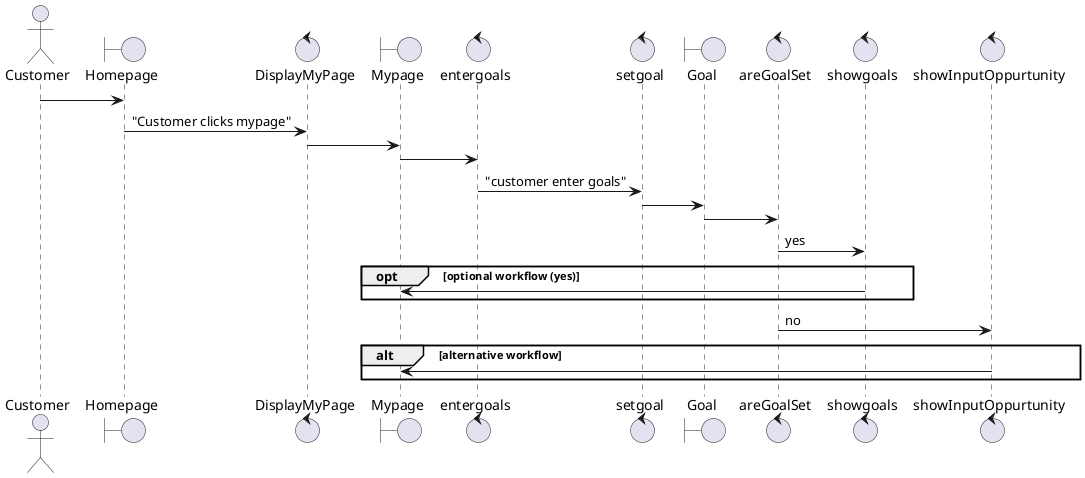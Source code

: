 @startuml

actor       Customer       as customer
boundary    Homepage    as homepage
control     DisplayMyPage     as displaymypage
boundary    Mypage    as mypage
control     entergoals   as entergoals
control     setgoal  as setgoal
boundary      Goal      as goal
control     areGoalSet as areGoalSet
control showgoals as showgoals
control showInputOppurtunity as showInputOppurtunity




customer -> homepage:
homepage -> displaymypage : "Customer clicks mypage"
displaymypage -> mypage :
mypage -> entergoals :
entergoals -> setgoal : "customer enter goals"
setgoal -> goal :
goal -> areGoalSet :
areGoalSet -> showgoals : yes
OPT optional workflow (yes)
showgoals -> mypage :
end
areGoalSet -> showInputOppurtunity : no
ALT alternative workflow
showInputOppurtunity -> mypage :
end



@enduml